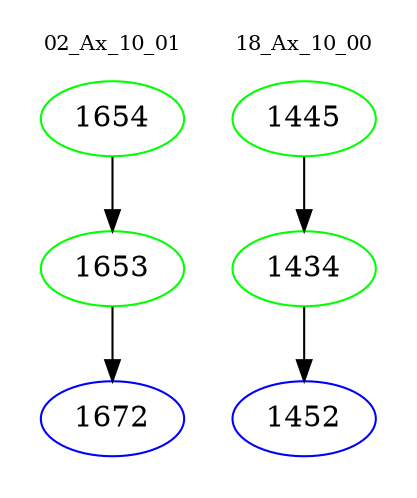 digraph{
subgraph cluster_0 {
color = white
label = "02_Ax_10_01";
fontsize=10;
T0_1654 [label="1654", color="green"]
T0_1654 -> T0_1653 [color="black"]
T0_1653 [label="1653", color="green"]
T0_1653 -> T0_1672 [color="black"]
T0_1672 [label="1672", color="blue"]
}
subgraph cluster_1 {
color = white
label = "18_Ax_10_00";
fontsize=10;
T1_1445 [label="1445", color="green"]
T1_1445 -> T1_1434 [color="black"]
T1_1434 [label="1434", color="green"]
T1_1434 -> T1_1452 [color="black"]
T1_1452 [label="1452", color="blue"]
}
}
